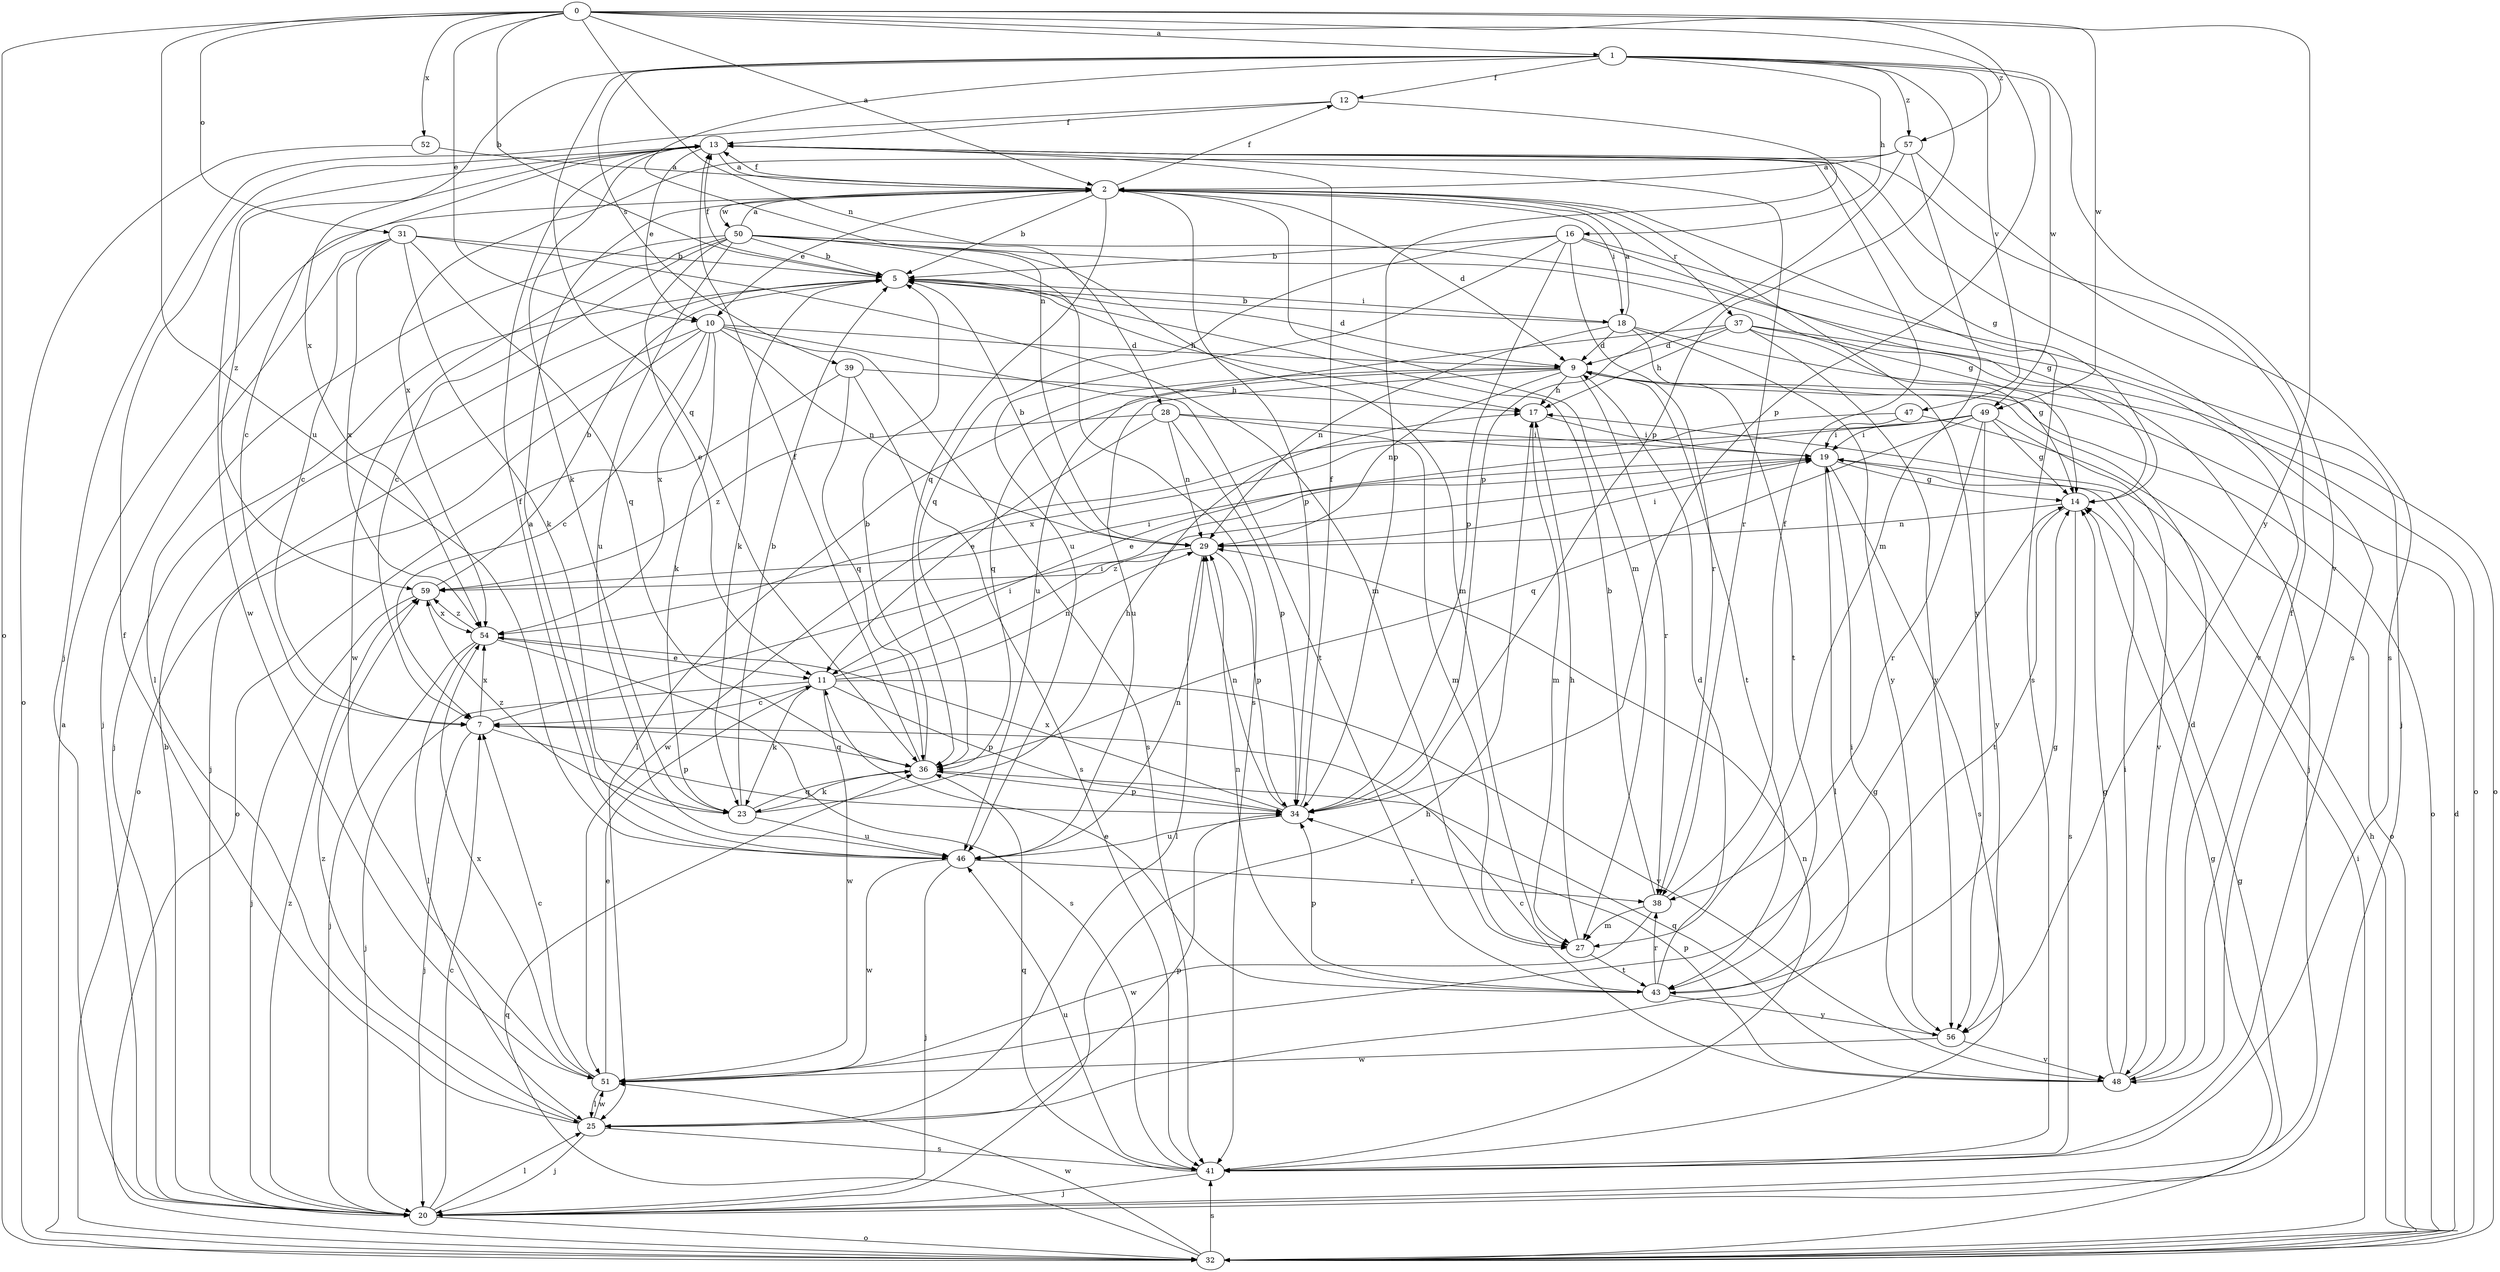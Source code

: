 strict digraph  {
0;
1;
2;
5;
7;
9;
10;
11;
12;
13;
14;
16;
17;
18;
19;
20;
23;
25;
27;
28;
29;
31;
32;
34;
36;
37;
38;
39;
41;
43;
46;
47;
48;
49;
50;
51;
52;
54;
56;
57;
59;
0 -> 1  [label=a];
0 -> 2  [label=a];
0 -> 5  [label=b];
0 -> 10  [label=e];
0 -> 28  [label=n];
0 -> 31  [label=o];
0 -> 32  [label=o];
0 -> 34  [label=p];
0 -> 46  [label=u];
0 -> 49  [label=w];
0 -> 52  [label=x];
0 -> 56  [label=y];
0 -> 57  [label=z];
1 -> 12  [label=f];
1 -> 16  [label=h];
1 -> 29  [label=n];
1 -> 34  [label=p];
1 -> 36  [label=q];
1 -> 39  [label=s];
1 -> 47  [label=v];
1 -> 48  [label=v];
1 -> 49  [label=w];
1 -> 54  [label=x];
1 -> 57  [label=z];
2 -> 5  [label=b];
2 -> 9  [label=d];
2 -> 10  [label=e];
2 -> 12  [label=f];
2 -> 13  [label=f];
2 -> 18  [label=i];
2 -> 27  [label=m];
2 -> 34  [label=p];
2 -> 36  [label=q];
2 -> 37  [label=r];
2 -> 41  [label=s];
2 -> 50  [label=w];
2 -> 56  [label=y];
5 -> 9  [label=d];
5 -> 13  [label=f];
5 -> 17  [label=h];
5 -> 18  [label=i];
5 -> 20  [label=j];
5 -> 23  [label=k];
7 -> 19  [label=i];
7 -> 20  [label=j];
7 -> 34  [label=p];
7 -> 36  [label=q];
7 -> 54  [label=x];
9 -> 17  [label=h];
9 -> 25  [label=l];
9 -> 29  [label=n];
9 -> 32  [label=o];
9 -> 36  [label=q];
9 -> 38  [label=r];
9 -> 43  [label=t];
9 -> 46  [label=u];
10 -> 7  [label=c];
10 -> 9  [label=d];
10 -> 20  [label=j];
10 -> 23  [label=k];
10 -> 29  [label=n];
10 -> 32  [label=o];
10 -> 41  [label=s];
10 -> 43  [label=t];
10 -> 54  [label=x];
11 -> 7  [label=c];
11 -> 19  [label=i];
11 -> 20  [label=j];
11 -> 23  [label=k];
11 -> 29  [label=n];
11 -> 34  [label=p];
11 -> 48  [label=v];
11 -> 51  [label=w];
12 -> 13  [label=f];
12 -> 20  [label=j];
12 -> 34  [label=p];
13 -> 2  [label=a];
13 -> 7  [label=c];
13 -> 10  [label=e];
13 -> 14  [label=g];
13 -> 23  [label=k];
13 -> 38  [label=r];
13 -> 41  [label=s];
13 -> 51  [label=w];
13 -> 59  [label=z];
14 -> 29  [label=n];
14 -> 41  [label=s];
14 -> 43  [label=t];
16 -> 5  [label=b];
16 -> 14  [label=g];
16 -> 20  [label=j];
16 -> 34  [label=p];
16 -> 36  [label=q];
16 -> 38  [label=r];
16 -> 46  [label=u];
17 -> 19  [label=i];
17 -> 27  [label=m];
18 -> 2  [label=a];
18 -> 5  [label=b];
18 -> 9  [label=d];
18 -> 29  [label=n];
18 -> 32  [label=o];
18 -> 43  [label=t];
18 -> 56  [label=y];
19 -> 14  [label=g];
19 -> 25  [label=l];
19 -> 41  [label=s];
20 -> 5  [label=b];
20 -> 7  [label=c];
20 -> 14  [label=g];
20 -> 17  [label=h];
20 -> 25  [label=l];
20 -> 32  [label=o];
20 -> 59  [label=z];
23 -> 5  [label=b];
23 -> 17  [label=h];
23 -> 36  [label=q];
23 -> 46  [label=u];
23 -> 59  [label=z];
25 -> 13  [label=f];
25 -> 20  [label=j];
25 -> 34  [label=p];
25 -> 41  [label=s];
25 -> 51  [label=w];
25 -> 59  [label=z];
27 -> 17  [label=h];
27 -> 43  [label=t];
28 -> 11  [label=e];
28 -> 19  [label=i];
28 -> 27  [label=m];
28 -> 29  [label=n];
28 -> 34  [label=p];
28 -> 59  [label=z];
29 -> 5  [label=b];
29 -> 19  [label=i];
29 -> 25  [label=l];
29 -> 34  [label=p];
29 -> 59  [label=z];
31 -> 5  [label=b];
31 -> 7  [label=c];
31 -> 20  [label=j];
31 -> 23  [label=k];
31 -> 27  [label=m];
31 -> 36  [label=q];
31 -> 54  [label=x];
32 -> 2  [label=a];
32 -> 9  [label=d];
32 -> 14  [label=g];
32 -> 17  [label=h];
32 -> 19  [label=i];
32 -> 36  [label=q];
32 -> 41  [label=s];
32 -> 51  [label=w];
34 -> 13  [label=f];
34 -> 29  [label=n];
34 -> 46  [label=u];
34 -> 54  [label=x];
36 -> 5  [label=b];
36 -> 13  [label=f];
36 -> 23  [label=k];
36 -> 34  [label=p];
37 -> 9  [label=d];
37 -> 14  [label=g];
37 -> 17  [label=h];
37 -> 20  [label=j];
37 -> 32  [label=o];
37 -> 46  [label=u];
37 -> 56  [label=y];
38 -> 5  [label=b];
38 -> 13  [label=f];
38 -> 27  [label=m];
38 -> 51  [label=w];
39 -> 17  [label=h];
39 -> 32  [label=o];
39 -> 36  [label=q];
39 -> 41  [label=s];
41 -> 20  [label=j];
41 -> 29  [label=n];
41 -> 36  [label=q];
41 -> 46  [label=u];
43 -> 9  [label=d];
43 -> 11  [label=e];
43 -> 14  [label=g];
43 -> 29  [label=n];
43 -> 34  [label=p];
43 -> 38  [label=r];
43 -> 56  [label=y];
46 -> 2  [label=a];
46 -> 13  [label=f];
46 -> 20  [label=j];
46 -> 29  [label=n];
46 -> 38  [label=r];
46 -> 51  [label=w];
47 -> 19  [label=i];
47 -> 32  [label=o];
47 -> 51  [label=w];
48 -> 7  [label=c];
48 -> 9  [label=d];
48 -> 13  [label=f];
48 -> 14  [label=g];
48 -> 19  [label=i];
48 -> 34  [label=p];
48 -> 36  [label=q];
49 -> 11  [label=e];
49 -> 14  [label=g];
49 -> 19  [label=i];
49 -> 36  [label=q];
49 -> 38  [label=r];
49 -> 48  [label=v];
49 -> 54  [label=x];
49 -> 56  [label=y];
50 -> 2  [label=a];
50 -> 5  [label=b];
50 -> 7  [label=c];
50 -> 11  [label=e];
50 -> 14  [label=g];
50 -> 25  [label=l];
50 -> 27  [label=m];
50 -> 41  [label=s];
50 -> 46  [label=u];
50 -> 48  [label=v];
50 -> 51  [label=w];
51 -> 7  [label=c];
51 -> 11  [label=e];
51 -> 14  [label=g];
51 -> 25  [label=l];
51 -> 54  [label=x];
52 -> 2  [label=a];
52 -> 32  [label=o];
54 -> 11  [label=e];
54 -> 20  [label=j];
54 -> 25  [label=l];
54 -> 41  [label=s];
54 -> 59  [label=z];
56 -> 19  [label=i];
56 -> 48  [label=v];
56 -> 51  [label=w];
57 -> 2  [label=a];
57 -> 27  [label=m];
57 -> 34  [label=p];
57 -> 41  [label=s];
57 -> 54  [label=x];
59 -> 5  [label=b];
59 -> 19  [label=i];
59 -> 20  [label=j];
59 -> 54  [label=x];
}
